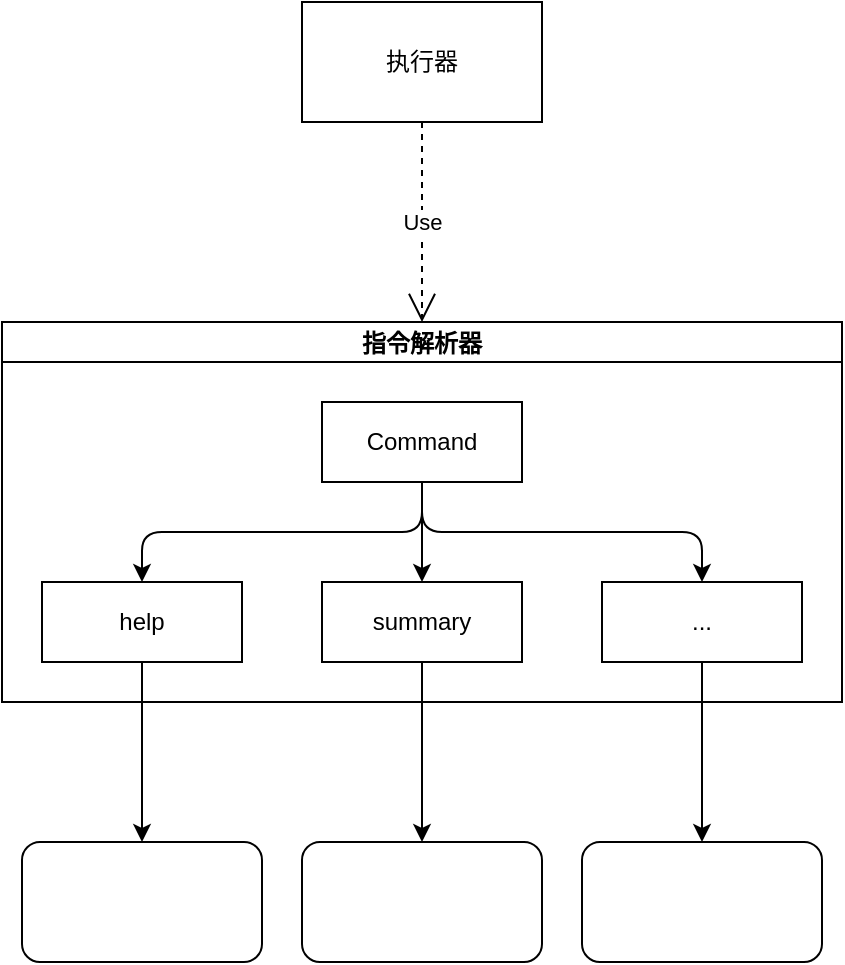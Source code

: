 <mxfile version="24.6.5" type="github">
  <diagram name="第 1 页" id="FTZ7WoVlrxoPDdT3iFCy">
    <mxGraphModel dx="1434" dy="710" grid="1" gridSize="10" guides="1" tooltips="1" connect="1" arrows="1" fold="1" page="1" pageScale="1" pageWidth="827" pageHeight="1169" math="0" shadow="0">
      <root>
        <mxCell id="0" />
        <mxCell id="1" parent="0" />
        <mxCell id="3h8enQ3VkZ7n-lMxiWUe-1" value="指令解析器" style="swimlane;startSize=20;horizontal=1;childLayout=treeLayout;horizontalTree=0;sortEdges=1;resizable=0;containerType=tree;fontSize=12;" vertex="1" parent="1">
          <mxGeometry x="270" y="270" width="420" height="190" as="geometry" />
        </mxCell>
        <mxCell id="3h8enQ3VkZ7n-lMxiWUe-2" value="Command" style="whiteSpace=wrap;html=1;" vertex="1" parent="3h8enQ3VkZ7n-lMxiWUe-1">
          <mxGeometry x="160" y="40" width="100" height="40" as="geometry" />
        </mxCell>
        <mxCell id="3h8enQ3VkZ7n-lMxiWUe-3" value="help" style="whiteSpace=wrap;html=1;" vertex="1" parent="3h8enQ3VkZ7n-lMxiWUe-1">
          <mxGeometry x="20" y="130" width="100" height="40" as="geometry" />
        </mxCell>
        <mxCell id="3h8enQ3VkZ7n-lMxiWUe-4" value="" style="edgeStyle=elbowEdgeStyle;elbow=vertical;html=1;rounded=1;curved=0;sourcePerimeterSpacing=0;targetPerimeterSpacing=0;startSize=6;endSize=6;" edge="1" parent="3h8enQ3VkZ7n-lMxiWUe-1" source="3h8enQ3VkZ7n-lMxiWUe-2" target="3h8enQ3VkZ7n-lMxiWUe-3">
          <mxGeometry relative="1" as="geometry" />
        </mxCell>
        <mxCell id="3h8enQ3VkZ7n-lMxiWUe-5" value="summary" style="whiteSpace=wrap;html=1;" vertex="1" parent="3h8enQ3VkZ7n-lMxiWUe-1">
          <mxGeometry x="160" y="130" width="100" height="40" as="geometry" />
        </mxCell>
        <mxCell id="3h8enQ3VkZ7n-lMxiWUe-6" value="" style="edgeStyle=elbowEdgeStyle;elbow=vertical;html=1;rounded=1;curved=0;sourcePerimeterSpacing=0;targetPerimeterSpacing=0;startSize=6;endSize=6;" edge="1" parent="3h8enQ3VkZ7n-lMxiWUe-1" source="3h8enQ3VkZ7n-lMxiWUe-2" target="3h8enQ3VkZ7n-lMxiWUe-5">
          <mxGeometry relative="1" as="geometry" />
        </mxCell>
        <mxCell id="3h8enQ3VkZ7n-lMxiWUe-12" value="" style="edgeStyle=orthogonalEdgeStyle;rounded=1;orthogonalLoop=1;jettySize=auto;html=1;strokeColor=default;align=center;verticalAlign=middle;fontFamily=Helvetica;fontSize=11;fontColor=default;labelBackgroundColor=default;elbow=vertical;startSize=6;endArrow=classic;endSize=6;sourcePerimeterSpacing=0;targetPerimeterSpacing=0;curved=0;exitX=0.5;exitY=1;exitDx=0;exitDy=0;" edge="1" source="3h8enQ3VkZ7n-lMxiWUe-2" target="3h8enQ3VkZ7n-lMxiWUe-13" parent="3h8enQ3VkZ7n-lMxiWUe-1">
          <mxGeometry relative="1" as="geometry" />
        </mxCell>
        <mxCell id="3h8enQ3VkZ7n-lMxiWUe-13" value="..." style="whiteSpace=wrap;html=1;" vertex="1" parent="3h8enQ3VkZ7n-lMxiWUe-1">
          <mxGeometry x="300" y="130" width="100" height="40" as="geometry" />
        </mxCell>
        <mxCell id="3h8enQ3VkZ7n-lMxiWUe-16" value="执行器" style="rounded=0;whiteSpace=wrap;html=1;" vertex="1" parent="1">
          <mxGeometry x="420" y="110" width="120" height="60" as="geometry" />
        </mxCell>
        <mxCell id="3h8enQ3VkZ7n-lMxiWUe-18" value="Use" style="endArrow=open;endSize=12;dashed=1;html=1;rounded=0;entryX=0.5;entryY=0;entryDx=0;entryDy=0;exitX=0.5;exitY=1;exitDx=0;exitDy=0;" edge="1" parent="1" source="3h8enQ3VkZ7n-lMxiWUe-16" target="3h8enQ3VkZ7n-lMxiWUe-1">
          <mxGeometry width="160" relative="1" as="geometry">
            <mxPoint x="440" y="200" as="sourcePoint" />
            <mxPoint x="490" y="140" as="targetPoint" />
          </mxGeometry>
        </mxCell>
        <mxCell id="3h8enQ3VkZ7n-lMxiWUe-19" value="" style="rounded=1;whiteSpace=wrap;html=1;" vertex="1" parent="1">
          <mxGeometry x="280" y="530" width="120" height="60" as="geometry" />
        </mxCell>
        <mxCell id="3h8enQ3VkZ7n-lMxiWUe-20" style="edgeStyle=orthogonalEdgeStyle;rounded=0;orthogonalLoop=1;jettySize=auto;html=1;" edge="1" parent="1" source="3h8enQ3VkZ7n-lMxiWUe-3" target="3h8enQ3VkZ7n-lMxiWUe-19">
          <mxGeometry relative="1" as="geometry" />
        </mxCell>
        <mxCell id="3h8enQ3VkZ7n-lMxiWUe-21" value="" style="rounded=1;whiteSpace=wrap;html=1;" vertex="1" parent="1">
          <mxGeometry x="420" y="530" width="120" height="60" as="geometry" />
        </mxCell>
        <mxCell id="3h8enQ3VkZ7n-lMxiWUe-22" style="edgeStyle=orthogonalEdgeStyle;rounded=0;orthogonalLoop=1;jettySize=auto;html=1;" edge="1" parent="1" source="3h8enQ3VkZ7n-lMxiWUe-5" target="3h8enQ3VkZ7n-lMxiWUe-21">
          <mxGeometry relative="1" as="geometry" />
        </mxCell>
        <mxCell id="3h8enQ3VkZ7n-lMxiWUe-23" value="" style="rounded=1;whiteSpace=wrap;html=1;" vertex="1" parent="1">
          <mxGeometry x="560" y="530" width="120" height="60" as="geometry" />
        </mxCell>
        <mxCell id="3h8enQ3VkZ7n-lMxiWUe-24" style="edgeStyle=orthogonalEdgeStyle;rounded=0;orthogonalLoop=1;jettySize=auto;html=1;" edge="1" parent="1" source="3h8enQ3VkZ7n-lMxiWUe-13" target="3h8enQ3VkZ7n-lMxiWUe-23">
          <mxGeometry relative="1" as="geometry" />
        </mxCell>
      </root>
    </mxGraphModel>
  </diagram>
</mxfile>
